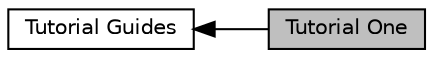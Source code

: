 digraph "Tutorial One"
{
  edge [fontname="Helvetica",fontsize="10",labelfontname="Helvetica",labelfontsize="10"];
  node [fontname="Helvetica",fontsize="10",shape=record];
  rankdir=LR;
  Node0 [label="Tutorial One",height=0.2,width=0.4,color="black", fillcolor="grey75", style="filled", fontcolor="black"];
  Node1 [label="Tutorial Guides",height=0.2,width=0.4,color="black", fillcolor="white", style="filled",URL="$group___t_u_t_o_r_i_a_l___g_u_i_d_e.html"];
  Node1->Node0 [shape=plaintext, dir="back", style="solid"];
}
